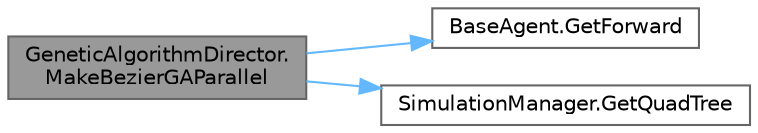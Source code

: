 digraph "GeneticAlgorithmDirector.MakeBezierGAParallel"
{
 // LATEX_PDF_SIZE
  bgcolor="transparent";
  edge [fontname=Helvetica,fontsize=10,labelfontname=Helvetica,labelfontsize=10];
  node [fontname=Helvetica,fontsize=10,shape=box,height=0.2,width=0.4];
  rankdir="LR";
  Node1 [id="Node000001",label="GeneticAlgorithmDirector.\lMakeBezierGAParallel",height=0.2,width=0.4,color="gray40", fillcolor="grey60", style="filled", fontcolor="black",tooltip="Make parallel GA with BezierIndividualStruct individual."];
  Node1 -> Node2 [id="edge1_Node000001_Node000002",color="steelblue1",style="solid",tooltip=" "];
  Node2 [id="Node000002",label="BaseAgent.GetForward",height=0.2,width=0.4,color="grey40", fillcolor="white", style="filled",URL="$class_base_agent.html#a44f839c34375ad71dda203f34596f2bf",tooltip="Getter for agents forward vector.Agents forward vector"];
  Node1 -> Node3 [id="edge2_Node000001_Node000003",color="steelblue1",style="solid",tooltip=" "];
  Node3 [id="Node000003",label="SimulationManager.GetQuadTree",height=0.2,width=0.4,color="grey40", fillcolor="white", style="filled",URL="$class_simulation_manager.html#ae46ea9b006e4a038a75bc640bea32f0f",tooltip="Getter for _quadTree."];
}
